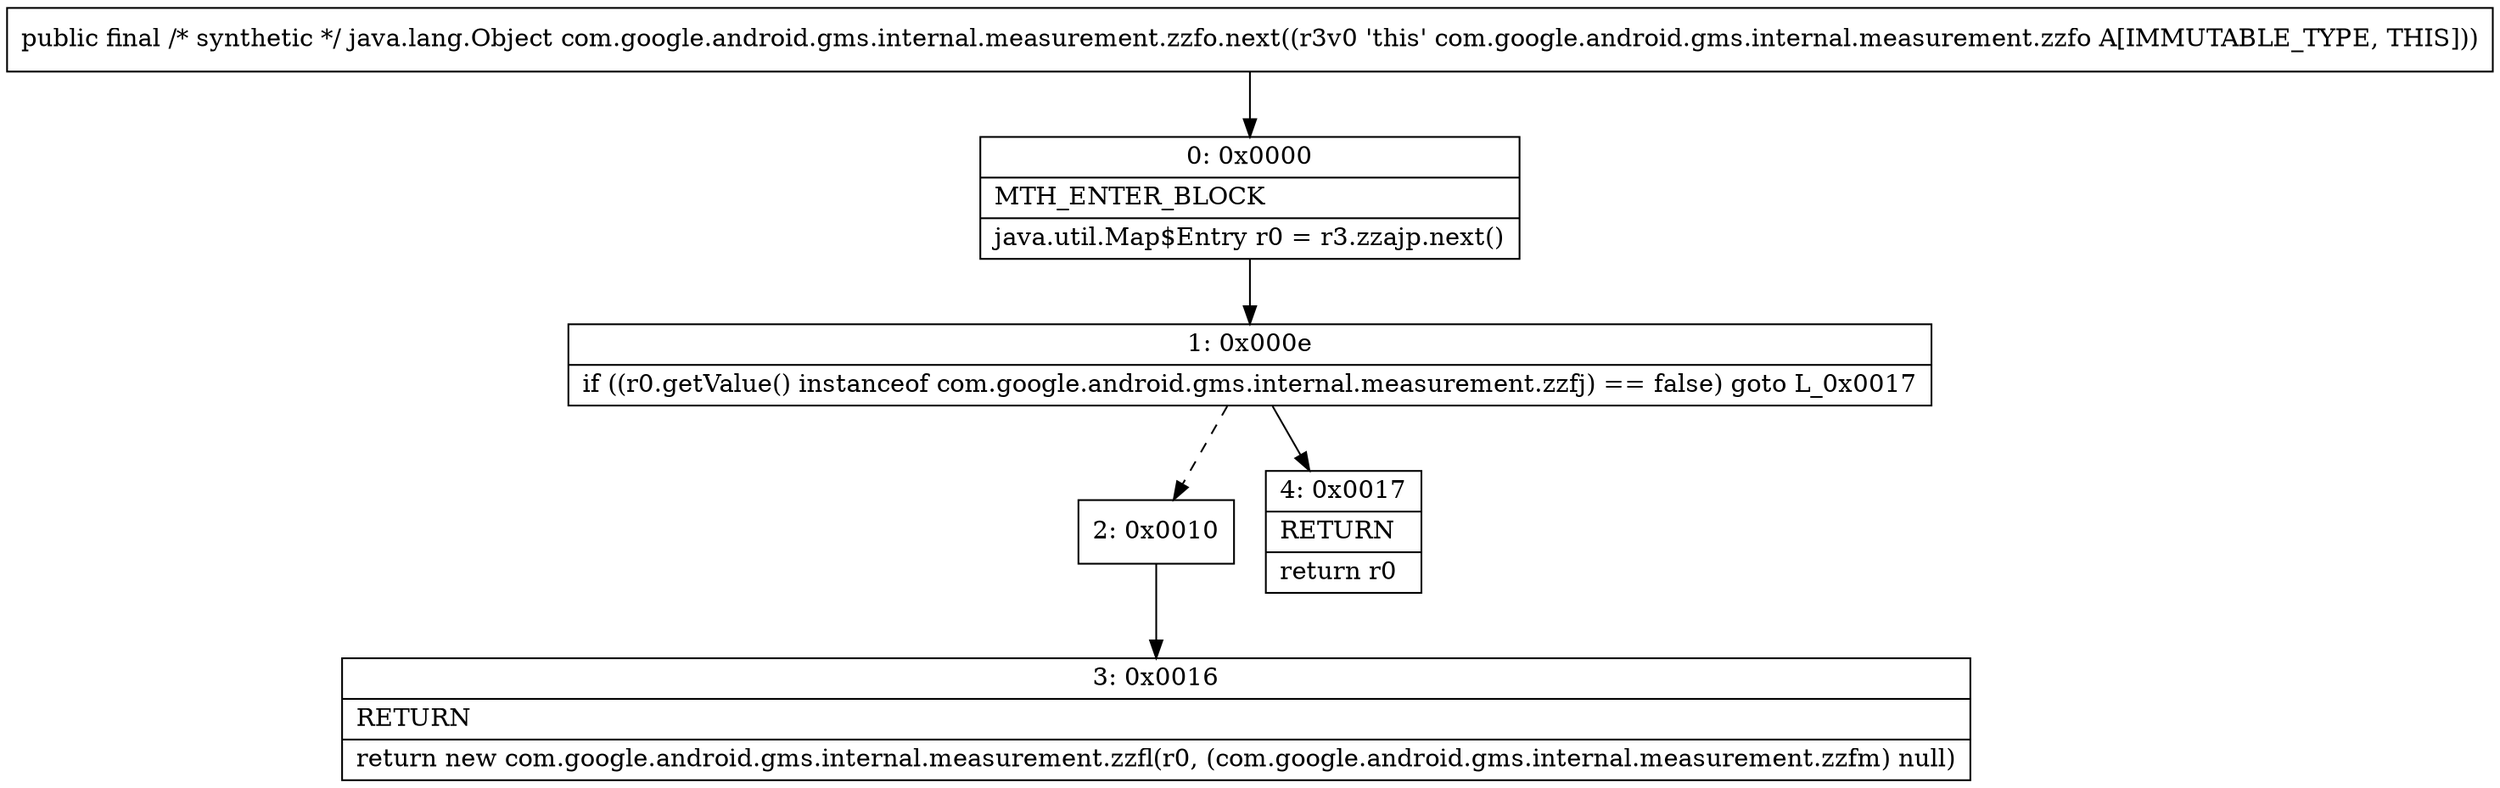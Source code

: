 digraph "CFG forcom.google.android.gms.internal.measurement.zzfo.next()Ljava\/lang\/Object;" {
Node_0 [shape=record,label="{0\:\ 0x0000|MTH_ENTER_BLOCK\l|java.util.Map$Entry r0 = r3.zzajp.next()\l}"];
Node_1 [shape=record,label="{1\:\ 0x000e|if ((r0.getValue() instanceof com.google.android.gms.internal.measurement.zzfj) == false) goto L_0x0017\l}"];
Node_2 [shape=record,label="{2\:\ 0x0010}"];
Node_3 [shape=record,label="{3\:\ 0x0016|RETURN\l|return new com.google.android.gms.internal.measurement.zzfl(r0, (com.google.android.gms.internal.measurement.zzfm) null)\l}"];
Node_4 [shape=record,label="{4\:\ 0x0017|RETURN\l|return r0\l}"];
MethodNode[shape=record,label="{public final \/* synthetic *\/ java.lang.Object com.google.android.gms.internal.measurement.zzfo.next((r3v0 'this' com.google.android.gms.internal.measurement.zzfo A[IMMUTABLE_TYPE, THIS])) }"];
MethodNode -> Node_0;
Node_0 -> Node_1;
Node_1 -> Node_2[style=dashed];
Node_1 -> Node_4;
Node_2 -> Node_3;
}

